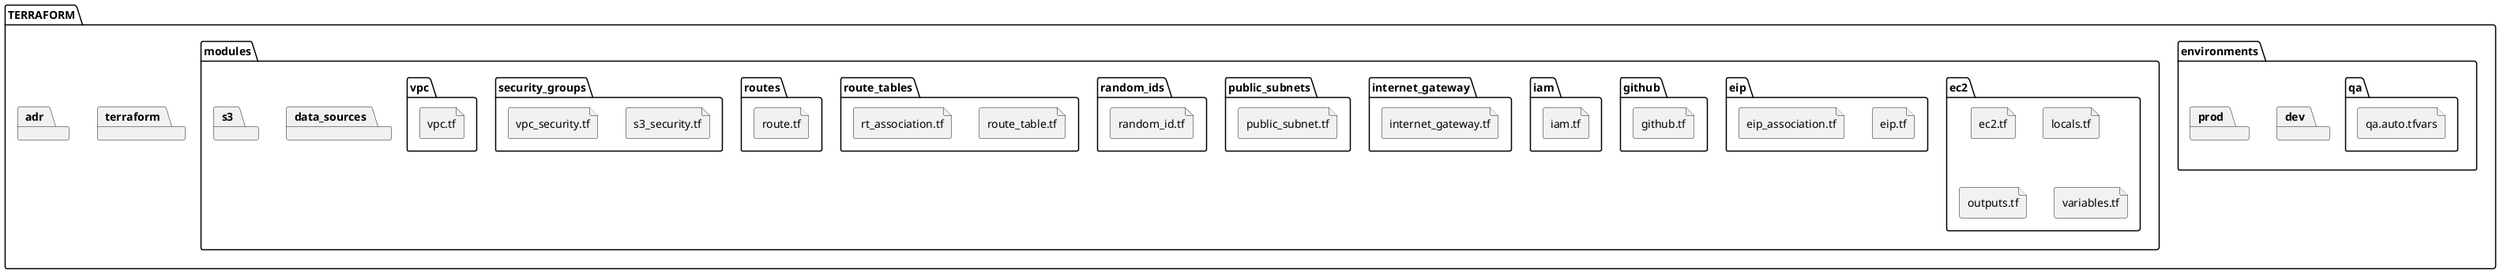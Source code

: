 @startuml
package "TERRAFORM" {
    package "terraform" 
    package "adr"
    package "environments" {
        package "dev"
        package "prod"
        package "qa" {
            file "qa.auto.tfvars"
        }
    }
    package "modules" {
        package "data_sources"
        package "ec2" {
            file "ec2.tf"
            file "locals.tf"
            file "outputs.tf"
            file "variables.tf"
        }
        package "eip" {
            file "eip.tf"
            file "eip_association.tf"
            file "outputs.tf"
            file "variables.tf"
        }
        package "github" {
            file "github.tf"
            file "variables.tf"
        }
        package "iam" {
            file "iam.tf"
        }
        package "internet_gateway" {
            file "internet_gateway.tf"
        }
        package "public_subnets" {
            file "public_subnet.tf"
            file "outputs.tf"
            file "variables.tf"
        }
        package "random_ids" {
            file "random_id.tf"
        }
        package "route_tables" {
            file "route_table.tf"
            file "rt_association.tf"
        }
        package "routes" {
            file "route.tf"
        }
        package "s3" {
            file "locals.tf"
            file "outputs.tf"
        }
        package "security_groups" {
            file "s3_security.tf"
            file "vpc_security.tf"
        }
        package "vpc" {
            file "vpc.tf"
        }
    }
}
@enduml
